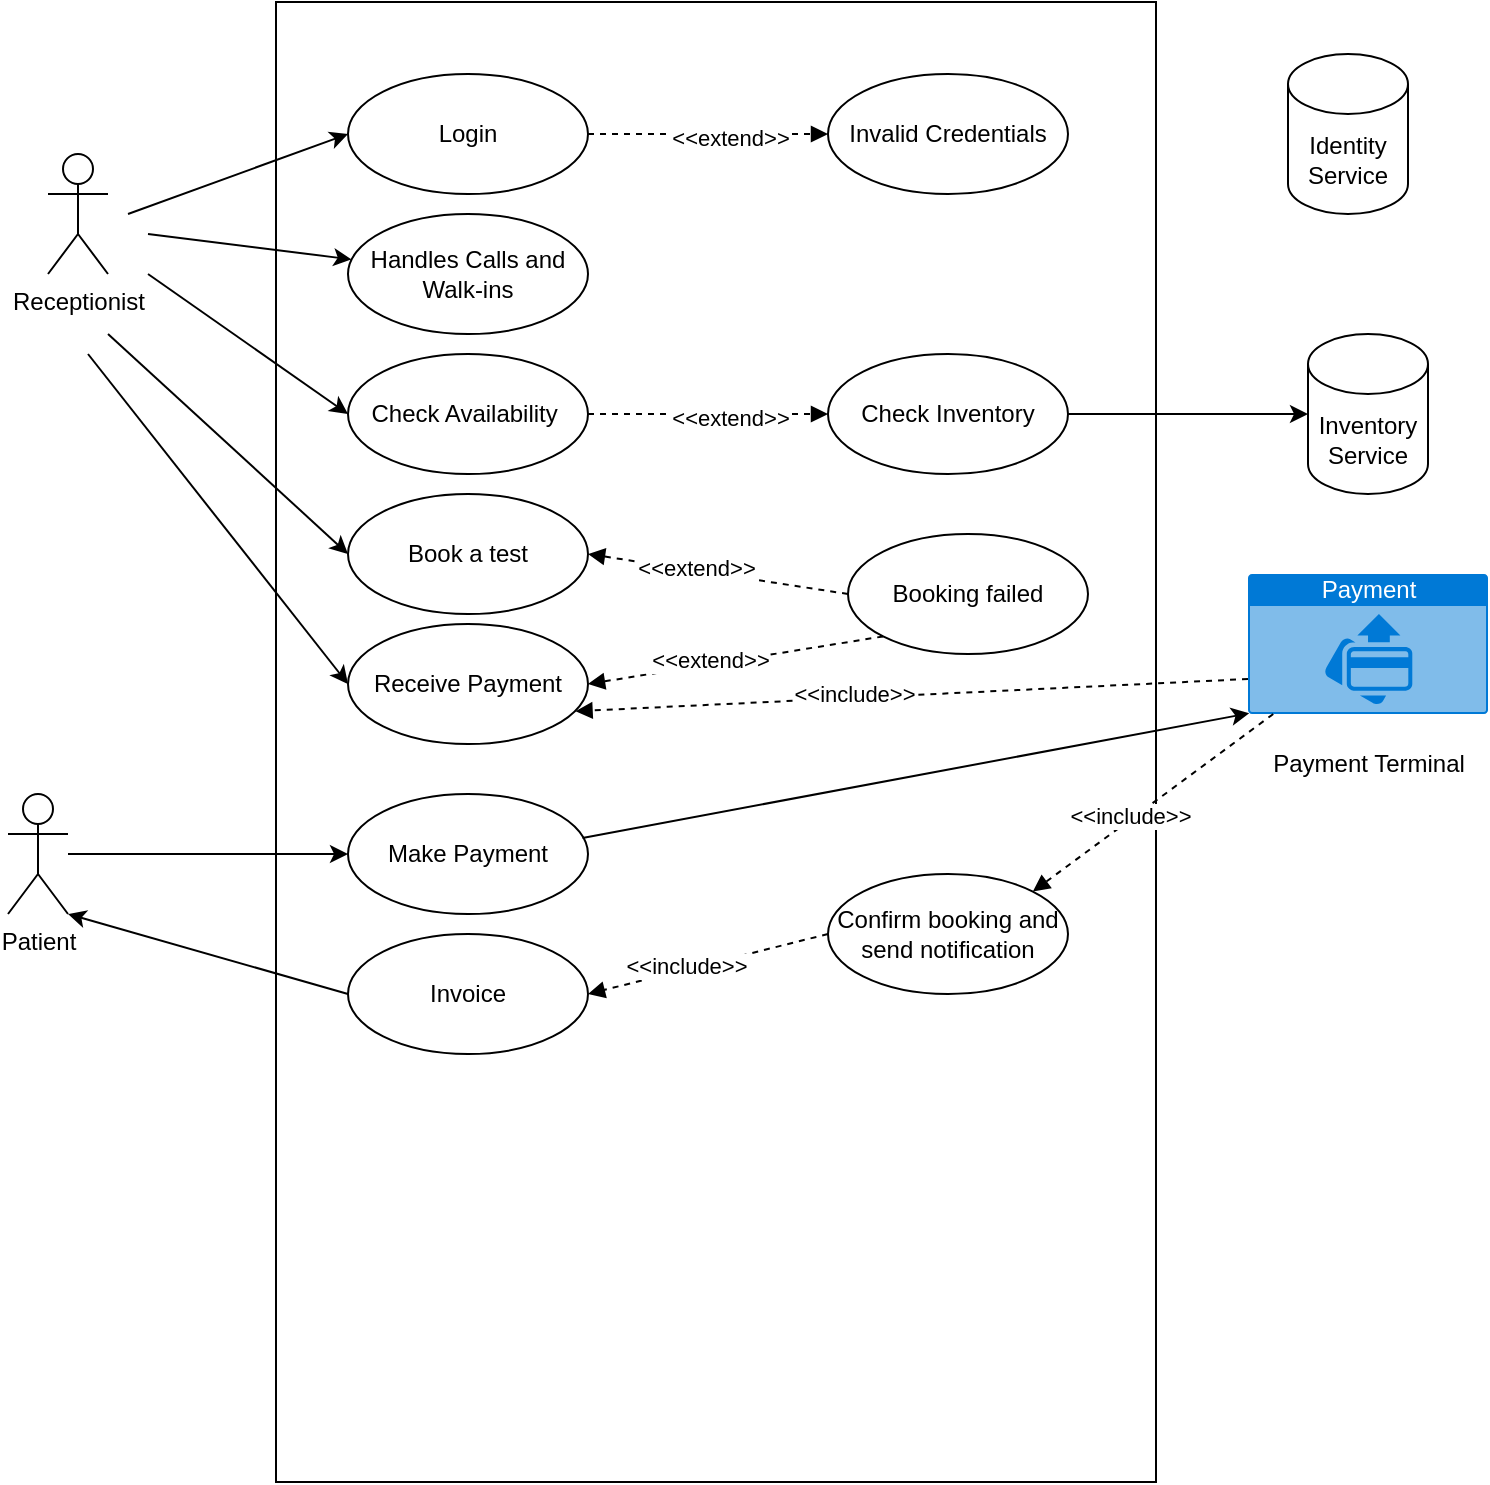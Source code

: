 <mxfile version="20.8.21" type="github">
  <diagram name="Page-1" id="867akhaV9eCVJc7olUrR">
    <mxGraphModel dx="1071" dy="498" grid="1" gridSize="10" guides="1" tooltips="1" connect="1" arrows="1" fold="1" page="1" pageScale="1" pageWidth="827" pageHeight="1169" background="#FFFFFF" math="0" shadow="0">
      <root>
        <mxCell id="0" />
        <mxCell id="1" parent="0" />
        <mxCell id="Dw5fjsaqUqWkbC5GLFcc-2" value="" style="rounded=0;whiteSpace=wrap;html=1;" vertex="1" parent="1">
          <mxGeometry x="194" y="214" width="440" height="740" as="geometry" />
        </mxCell>
        <mxCell id="Dw5fjsaqUqWkbC5GLFcc-4" value="Receptionist" style="shape=umlActor;verticalLabelPosition=bottom;verticalAlign=top;html=1;outlineConnect=0;" vertex="1" parent="1">
          <mxGeometry x="80" y="290" width="30" height="60" as="geometry" />
        </mxCell>
        <mxCell id="Dw5fjsaqUqWkbC5GLFcc-5" value="Patient" style="shape=umlActor;verticalLabelPosition=bottom;verticalAlign=top;html=1;outlineConnect=0;" vertex="1" parent="1">
          <mxGeometry x="60" y="610" width="30" height="60" as="geometry" />
        </mxCell>
        <mxCell id="Dw5fjsaqUqWkbC5GLFcc-6" value="Identity Service" style="shape=cylinder3;whiteSpace=wrap;html=1;boundedLbl=1;backgroundOutline=1;size=15;" vertex="1" parent="1">
          <mxGeometry x="700" y="240" width="60" height="80" as="geometry" />
        </mxCell>
        <mxCell id="Dw5fjsaqUqWkbC5GLFcc-7" value="Inventory Service" style="shape=cylinder3;whiteSpace=wrap;html=1;boundedLbl=1;backgroundOutline=1;size=15;" vertex="1" parent="1">
          <mxGeometry x="710" y="380" width="60" height="80" as="geometry" />
        </mxCell>
        <mxCell id="Dw5fjsaqUqWkbC5GLFcc-8" value="Login" style="ellipse;whiteSpace=wrap;html=1;" vertex="1" parent="1">
          <mxGeometry x="230" y="250" width="120" height="60" as="geometry" />
        </mxCell>
        <mxCell id="Dw5fjsaqUqWkbC5GLFcc-9" value="Invalid Credentials" style="ellipse;whiteSpace=wrap;html=1;" vertex="1" parent="1">
          <mxGeometry x="470" y="250" width="120" height="60" as="geometry" />
        </mxCell>
        <mxCell id="Dw5fjsaqUqWkbC5GLFcc-22" value="" style="html=1;verticalAlign=bottom;labelBackgroundColor=none;endArrow=block;endFill=1;dashed=1;rounded=0;exitX=1;exitY=0.5;exitDx=0;exitDy=0;entryX=0;entryY=0.5;entryDx=0;entryDy=0;" edge="1" parent="1" source="Dw5fjsaqUqWkbC5GLFcc-8" target="Dw5fjsaqUqWkbC5GLFcc-9">
          <mxGeometry width="160" relative="1" as="geometry">
            <mxPoint x="310" y="500" as="sourcePoint" />
            <mxPoint x="470" y="500" as="targetPoint" />
          </mxGeometry>
        </mxCell>
        <mxCell id="Dw5fjsaqUqWkbC5GLFcc-23" value="&amp;lt;&amp;lt;extend&amp;gt;&amp;gt;" style="edgeLabel;html=1;align=center;verticalAlign=middle;resizable=0;points=[];" vertex="1" connectable="0" parent="Dw5fjsaqUqWkbC5GLFcc-22">
          <mxGeometry x="0.174" y="-2" relative="1" as="geometry">
            <mxPoint as="offset" />
          </mxGeometry>
        </mxCell>
        <mxCell id="Dw5fjsaqUqWkbC5GLFcc-35" value="Check Availability&lt;span style=&quot;white-space: pre;&quot;&gt;	&lt;/span&gt;" style="ellipse;whiteSpace=wrap;html=1;" vertex="1" parent="1">
          <mxGeometry x="230" y="390" width="120" height="60" as="geometry" />
        </mxCell>
        <mxCell id="Dw5fjsaqUqWkbC5GLFcc-36" value="Check Inventory" style="ellipse;whiteSpace=wrap;html=1;" vertex="1" parent="1">
          <mxGeometry x="470" y="390" width="120" height="60" as="geometry" />
        </mxCell>
        <mxCell id="Dw5fjsaqUqWkbC5GLFcc-37" value="" style="html=1;verticalAlign=bottom;labelBackgroundColor=none;endArrow=block;endFill=1;dashed=1;rounded=0;exitX=1;exitY=0.5;exitDx=0;exitDy=0;entryX=0;entryY=0.5;entryDx=0;entryDy=0;" edge="1" parent="1" source="Dw5fjsaqUqWkbC5GLFcc-35" target="Dw5fjsaqUqWkbC5GLFcc-36">
          <mxGeometry width="160" relative="1" as="geometry">
            <mxPoint x="310" y="640" as="sourcePoint" />
            <mxPoint x="470" y="640" as="targetPoint" />
          </mxGeometry>
        </mxCell>
        <mxCell id="Dw5fjsaqUqWkbC5GLFcc-38" value="&amp;lt;&amp;lt;extend&amp;gt;&amp;gt;" style="edgeLabel;html=1;align=center;verticalAlign=middle;resizable=0;points=[];" vertex="1" connectable="0" parent="Dw5fjsaqUqWkbC5GLFcc-37">
          <mxGeometry x="0.174" y="-2" relative="1" as="geometry">
            <mxPoint as="offset" />
          </mxGeometry>
        </mxCell>
        <mxCell id="Dw5fjsaqUqWkbC5GLFcc-39" value="Handles Calls and Walk-ins" style="ellipse;whiteSpace=wrap;html=1;" vertex="1" parent="1">
          <mxGeometry x="230" y="320" width="120" height="60" as="geometry" />
        </mxCell>
        <mxCell id="Dw5fjsaqUqWkbC5GLFcc-40" value="" style="endArrow=classic;html=1;rounded=0;entryX=0;entryY=0.5;entryDx=0;entryDy=0;entryPerimeter=0;exitX=1;exitY=0.5;exitDx=0;exitDy=0;" edge="1" parent="1" source="Dw5fjsaqUqWkbC5GLFcc-36" target="Dw5fjsaqUqWkbC5GLFcc-7">
          <mxGeometry width="50" height="50" relative="1" as="geometry">
            <mxPoint x="360" y="510" as="sourcePoint" />
            <mxPoint x="410" y="460" as="targetPoint" />
          </mxGeometry>
        </mxCell>
        <mxCell id="Dw5fjsaqUqWkbC5GLFcc-41" value="" style="endArrow=classic;html=1;rounded=0;entryX=0;entryY=0.5;entryDx=0;entryDy=0;" edge="1" parent="1" target="Dw5fjsaqUqWkbC5GLFcc-8">
          <mxGeometry width="50" height="50" relative="1" as="geometry">
            <mxPoint x="120" y="320" as="sourcePoint" />
            <mxPoint x="170" y="270" as="targetPoint" />
          </mxGeometry>
        </mxCell>
        <mxCell id="Dw5fjsaqUqWkbC5GLFcc-42" value="" style="endArrow=classic;html=1;rounded=0;" edge="1" parent="1" target="Dw5fjsaqUqWkbC5GLFcc-39">
          <mxGeometry width="50" height="50" relative="1" as="geometry">
            <mxPoint x="130" y="330" as="sourcePoint" />
            <mxPoint x="240" y="290" as="targetPoint" />
          </mxGeometry>
        </mxCell>
        <mxCell id="Dw5fjsaqUqWkbC5GLFcc-43" value="" style="endArrow=classic;html=1;rounded=0;entryX=0;entryY=0.5;entryDx=0;entryDy=0;" edge="1" parent="1" target="Dw5fjsaqUqWkbC5GLFcc-35">
          <mxGeometry width="50" height="50" relative="1" as="geometry">
            <mxPoint x="130" y="350" as="sourcePoint" />
            <mxPoint x="250" y="300" as="targetPoint" />
          </mxGeometry>
        </mxCell>
        <mxCell id="Dw5fjsaqUqWkbC5GLFcc-48" value="Payment" style="html=1;strokeColor=none;fillColor=#0079D6;labelPosition=center;verticalLabelPosition=middle;verticalAlign=top;align=center;fontSize=12;outlineConnect=0;spacingTop=-6;fontColor=#FFFFFF;sketch=0;shape=mxgraph.sitemap.payment;" vertex="1" parent="1">
          <mxGeometry x="680" y="500" width="120" height="70" as="geometry" />
        </mxCell>
        <mxCell id="Dw5fjsaqUqWkbC5GLFcc-50" value="Payment Terminal" style="text;html=1;align=center;verticalAlign=middle;resizable=0;points=[];autosize=1;strokeColor=none;fillColor=none;" vertex="1" parent="1">
          <mxGeometry x="680" y="580" width="120" height="30" as="geometry" />
        </mxCell>
        <mxCell id="Dw5fjsaqUqWkbC5GLFcc-51" value="Book a test" style="ellipse;whiteSpace=wrap;html=1;" vertex="1" parent="1">
          <mxGeometry x="230" y="460" width="120" height="60" as="geometry" />
        </mxCell>
        <mxCell id="Dw5fjsaqUqWkbC5GLFcc-52" value="Booking failed" style="ellipse;whiteSpace=wrap;html=1;" vertex="1" parent="1">
          <mxGeometry x="480" y="480" width="120" height="60" as="geometry" />
        </mxCell>
        <mxCell id="Dw5fjsaqUqWkbC5GLFcc-53" value="" style="html=1;verticalAlign=bottom;labelBackgroundColor=none;endArrow=block;endFill=1;dashed=1;rounded=0;exitX=0;exitY=0.5;exitDx=0;exitDy=0;entryX=1;entryY=0.5;entryDx=0;entryDy=0;" edge="1" parent="1" source="Dw5fjsaqUqWkbC5GLFcc-52" target="Dw5fjsaqUqWkbC5GLFcc-51">
          <mxGeometry width="160" relative="1" as="geometry">
            <mxPoint x="310" y="730" as="sourcePoint" />
            <mxPoint x="470" y="730" as="targetPoint" />
          </mxGeometry>
        </mxCell>
        <mxCell id="Dw5fjsaqUqWkbC5GLFcc-54" value="&amp;lt;&amp;lt;extend&amp;gt;&amp;gt;" style="edgeLabel;html=1;align=center;verticalAlign=middle;resizable=0;points=[];" vertex="1" connectable="0" parent="Dw5fjsaqUqWkbC5GLFcc-53">
          <mxGeometry x="0.174" y="-2" relative="1" as="geometry">
            <mxPoint as="offset" />
          </mxGeometry>
        </mxCell>
        <mxCell id="Dw5fjsaqUqWkbC5GLFcc-55" value="Invoice" style="ellipse;whiteSpace=wrap;html=1;" vertex="1" parent="1">
          <mxGeometry x="230" y="680" width="120" height="60" as="geometry" />
        </mxCell>
        <mxCell id="Dw5fjsaqUqWkbC5GLFcc-56" value="Confirm booking and send notification" style="ellipse;whiteSpace=wrap;html=1;" vertex="1" parent="1">
          <mxGeometry x="470" y="650" width="120" height="60" as="geometry" />
        </mxCell>
        <mxCell id="Dw5fjsaqUqWkbC5GLFcc-57" value="" style="html=1;verticalAlign=bottom;labelBackgroundColor=none;endArrow=block;endFill=1;dashed=1;rounded=0;exitX=0;exitY=0.5;exitDx=0;exitDy=0;entryX=1;entryY=0.5;entryDx=0;entryDy=0;" edge="1" parent="1" source="Dw5fjsaqUqWkbC5GLFcc-56" target="Dw5fjsaqUqWkbC5GLFcc-55">
          <mxGeometry width="160" relative="1" as="geometry">
            <mxPoint x="314" y="900" as="sourcePoint" />
            <mxPoint x="474" y="900" as="targetPoint" />
          </mxGeometry>
        </mxCell>
        <mxCell id="Dw5fjsaqUqWkbC5GLFcc-58" value="&amp;lt;&amp;lt;include&amp;gt;&amp;gt;" style="edgeLabel;html=1;align=center;verticalAlign=middle;resizable=0;points=[];" vertex="1" connectable="0" parent="Dw5fjsaqUqWkbC5GLFcc-57">
          <mxGeometry x="0.174" y="-2" relative="1" as="geometry">
            <mxPoint as="offset" />
          </mxGeometry>
        </mxCell>
        <mxCell id="Dw5fjsaqUqWkbC5GLFcc-59" value="Make Payment" style="ellipse;whiteSpace=wrap;html=1;" vertex="1" parent="1">
          <mxGeometry x="230" y="610" width="120" height="60" as="geometry" />
        </mxCell>
        <mxCell id="Dw5fjsaqUqWkbC5GLFcc-61" value="" style="endArrow=classic;html=1;rounded=0;entryX=0;entryY=0.5;entryDx=0;entryDy=0;" edge="1" parent="1" source="Dw5fjsaqUqWkbC5GLFcc-5" target="Dw5fjsaqUqWkbC5GLFcc-59">
          <mxGeometry width="50" height="50" relative="1" as="geometry">
            <mxPoint x="410" y="490" as="sourcePoint" />
            <mxPoint x="460" y="440" as="targetPoint" />
          </mxGeometry>
        </mxCell>
        <mxCell id="Dw5fjsaqUqWkbC5GLFcc-62" value="" style="html=1;verticalAlign=bottom;labelBackgroundColor=none;endArrow=block;endFill=1;dashed=1;rounded=0;entryX=1;entryY=0.5;entryDx=0;entryDy=0;exitX=0;exitY=1;exitDx=0;exitDy=0;" edge="1" parent="1" source="Dw5fjsaqUqWkbC5GLFcc-52" target="Dw5fjsaqUqWkbC5GLFcc-68">
          <mxGeometry width="160" relative="1" as="geometry">
            <mxPoint x="470" y="560" as="sourcePoint" />
            <mxPoint x="360" y="520" as="targetPoint" />
          </mxGeometry>
        </mxCell>
        <mxCell id="Dw5fjsaqUqWkbC5GLFcc-63" value="&amp;lt;&amp;lt;extend&amp;gt;&amp;gt;" style="edgeLabel;html=1;align=center;verticalAlign=middle;resizable=0;points=[];" vertex="1" connectable="0" parent="Dw5fjsaqUqWkbC5GLFcc-62">
          <mxGeometry x="0.174" y="-2" relative="1" as="geometry">
            <mxPoint as="offset" />
          </mxGeometry>
        </mxCell>
        <mxCell id="Dw5fjsaqUqWkbC5GLFcc-66" value="" style="endArrow=classic;html=1;rounded=0;exitX=0;exitY=0.5;exitDx=0;exitDy=0;entryX=1;entryY=1;entryDx=0;entryDy=0;entryPerimeter=0;" edge="1" parent="1" source="Dw5fjsaqUqWkbC5GLFcc-55" target="Dw5fjsaqUqWkbC5GLFcc-5">
          <mxGeometry width="50" height="50" relative="1" as="geometry">
            <mxPoint x="410" y="700" as="sourcePoint" />
            <mxPoint x="460" y="650" as="targetPoint" />
          </mxGeometry>
        </mxCell>
        <mxCell id="Dw5fjsaqUqWkbC5GLFcc-68" value="Receive Payment" style="ellipse;whiteSpace=wrap;html=1;" vertex="1" parent="1">
          <mxGeometry x="230" y="525" width="120" height="60" as="geometry" />
        </mxCell>
        <mxCell id="Dw5fjsaqUqWkbC5GLFcc-69" value="" style="endArrow=classic;html=1;rounded=0;entryX=0;entryY=0.5;entryDx=0;entryDy=0;" edge="1" parent="1" target="Dw5fjsaqUqWkbC5GLFcc-51">
          <mxGeometry width="50" height="50" relative="1" as="geometry">
            <mxPoint x="110" y="380" as="sourcePoint" />
            <mxPoint x="460" y="540" as="targetPoint" />
          </mxGeometry>
        </mxCell>
        <mxCell id="Dw5fjsaqUqWkbC5GLFcc-70" value="" style="endArrow=classic;html=1;rounded=0;entryX=0;entryY=0.5;entryDx=0;entryDy=0;" edge="1" parent="1" target="Dw5fjsaqUqWkbC5GLFcc-68">
          <mxGeometry width="50" height="50" relative="1" as="geometry">
            <mxPoint x="100" y="390" as="sourcePoint" />
            <mxPoint x="240" y="500" as="targetPoint" />
          </mxGeometry>
        </mxCell>
        <mxCell id="Dw5fjsaqUqWkbC5GLFcc-71" value="" style="html=1;verticalAlign=bottom;labelBackgroundColor=none;endArrow=block;endFill=1;dashed=1;rounded=0;entryX=0.948;entryY=0.727;entryDx=0;entryDy=0;exitX=0;exitY=0.75;exitDx=0;exitDy=0;exitPerimeter=0;entryPerimeter=0;" edge="1" parent="1" source="Dw5fjsaqUqWkbC5GLFcc-48" target="Dw5fjsaqUqWkbC5GLFcc-68">
          <mxGeometry width="160" relative="1" as="geometry">
            <mxPoint x="507" y="541" as="sourcePoint" />
            <mxPoint x="360" y="565" as="targetPoint" />
          </mxGeometry>
        </mxCell>
        <mxCell id="Dw5fjsaqUqWkbC5GLFcc-72" value="&amp;lt;&amp;lt;include&amp;gt;&amp;gt;" style="edgeLabel;html=1;align=center;verticalAlign=middle;resizable=0;points=[];" vertex="1" connectable="0" parent="Dw5fjsaqUqWkbC5GLFcc-71">
          <mxGeometry x="0.174" y="-2" relative="1" as="geometry">
            <mxPoint as="offset" />
          </mxGeometry>
        </mxCell>
        <mxCell id="Dw5fjsaqUqWkbC5GLFcc-73" value="" style="endArrow=classic;html=1;rounded=0;exitX=0.977;exitY=0.366;exitDx=0;exitDy=0;exitPerimeter=0;entryX=0.005;entryY=0.995;entryDx=0;entryDy=0;entryPerimeter=0;" edge="1" parent="1" source="Dw5fjsaqUqWkbC5GLFcc-59" target="Dw5fjsaqUqWkbC5GLFcc-48">
          <mxGeometry width="50" height="50" relative="1" as="geometry">
            <mxPoint x="410" y="590" as="sourcePoint" />
            <mxPoint x="460" y="540" as="targetPoint" />
          </mxGeometry>
        </mxCell>
        <mxCell id="Dw5fjsaqUqWkbC5GLFcc-74" value="" style="html=1;verticalAlign=bottom;labelBackgroundColor=none;endArrow=block;endFill=1;dashed=1;rounded=0;entryX=1;entryY=0;entryDx=0;entryDy=0;" edge="1" parent="1" source="Dw5fjsaqUqWkbC5GLFcc-48" target="Dw5fjsaqUqWkbC5GLFcc-56">
          <mxGeometry width="160" relative="1" as="geometry">
            <mxPoint x="670" y="530" as="sourcePoint" />
            <mxPoint x="497" y="669" as="targetPoint" />
          </mxGeometry>
        </mxCell>
        <mxCell id="Dw5fjsaqUqWkbC5GLFcc-75" value="&amp;lt;&amp;lt;include&amp;gt;&amp;gt;" style="edgeLabel;html=1;align=center;verticalAlign=middle;resizable=0;points=[];" vertex="1" connectable="0" parent="Dw5fjsaqUqWkbC5GLFcc-74">
          <mxGeometry x="0.174" y="-2" relative="1" as="geometry">
            <mxPoint as="offset" />
          </mxGeometry>
        </mxCell>
      </root>
    </mxGraphModel>
  </diagram>
</mxfile>
